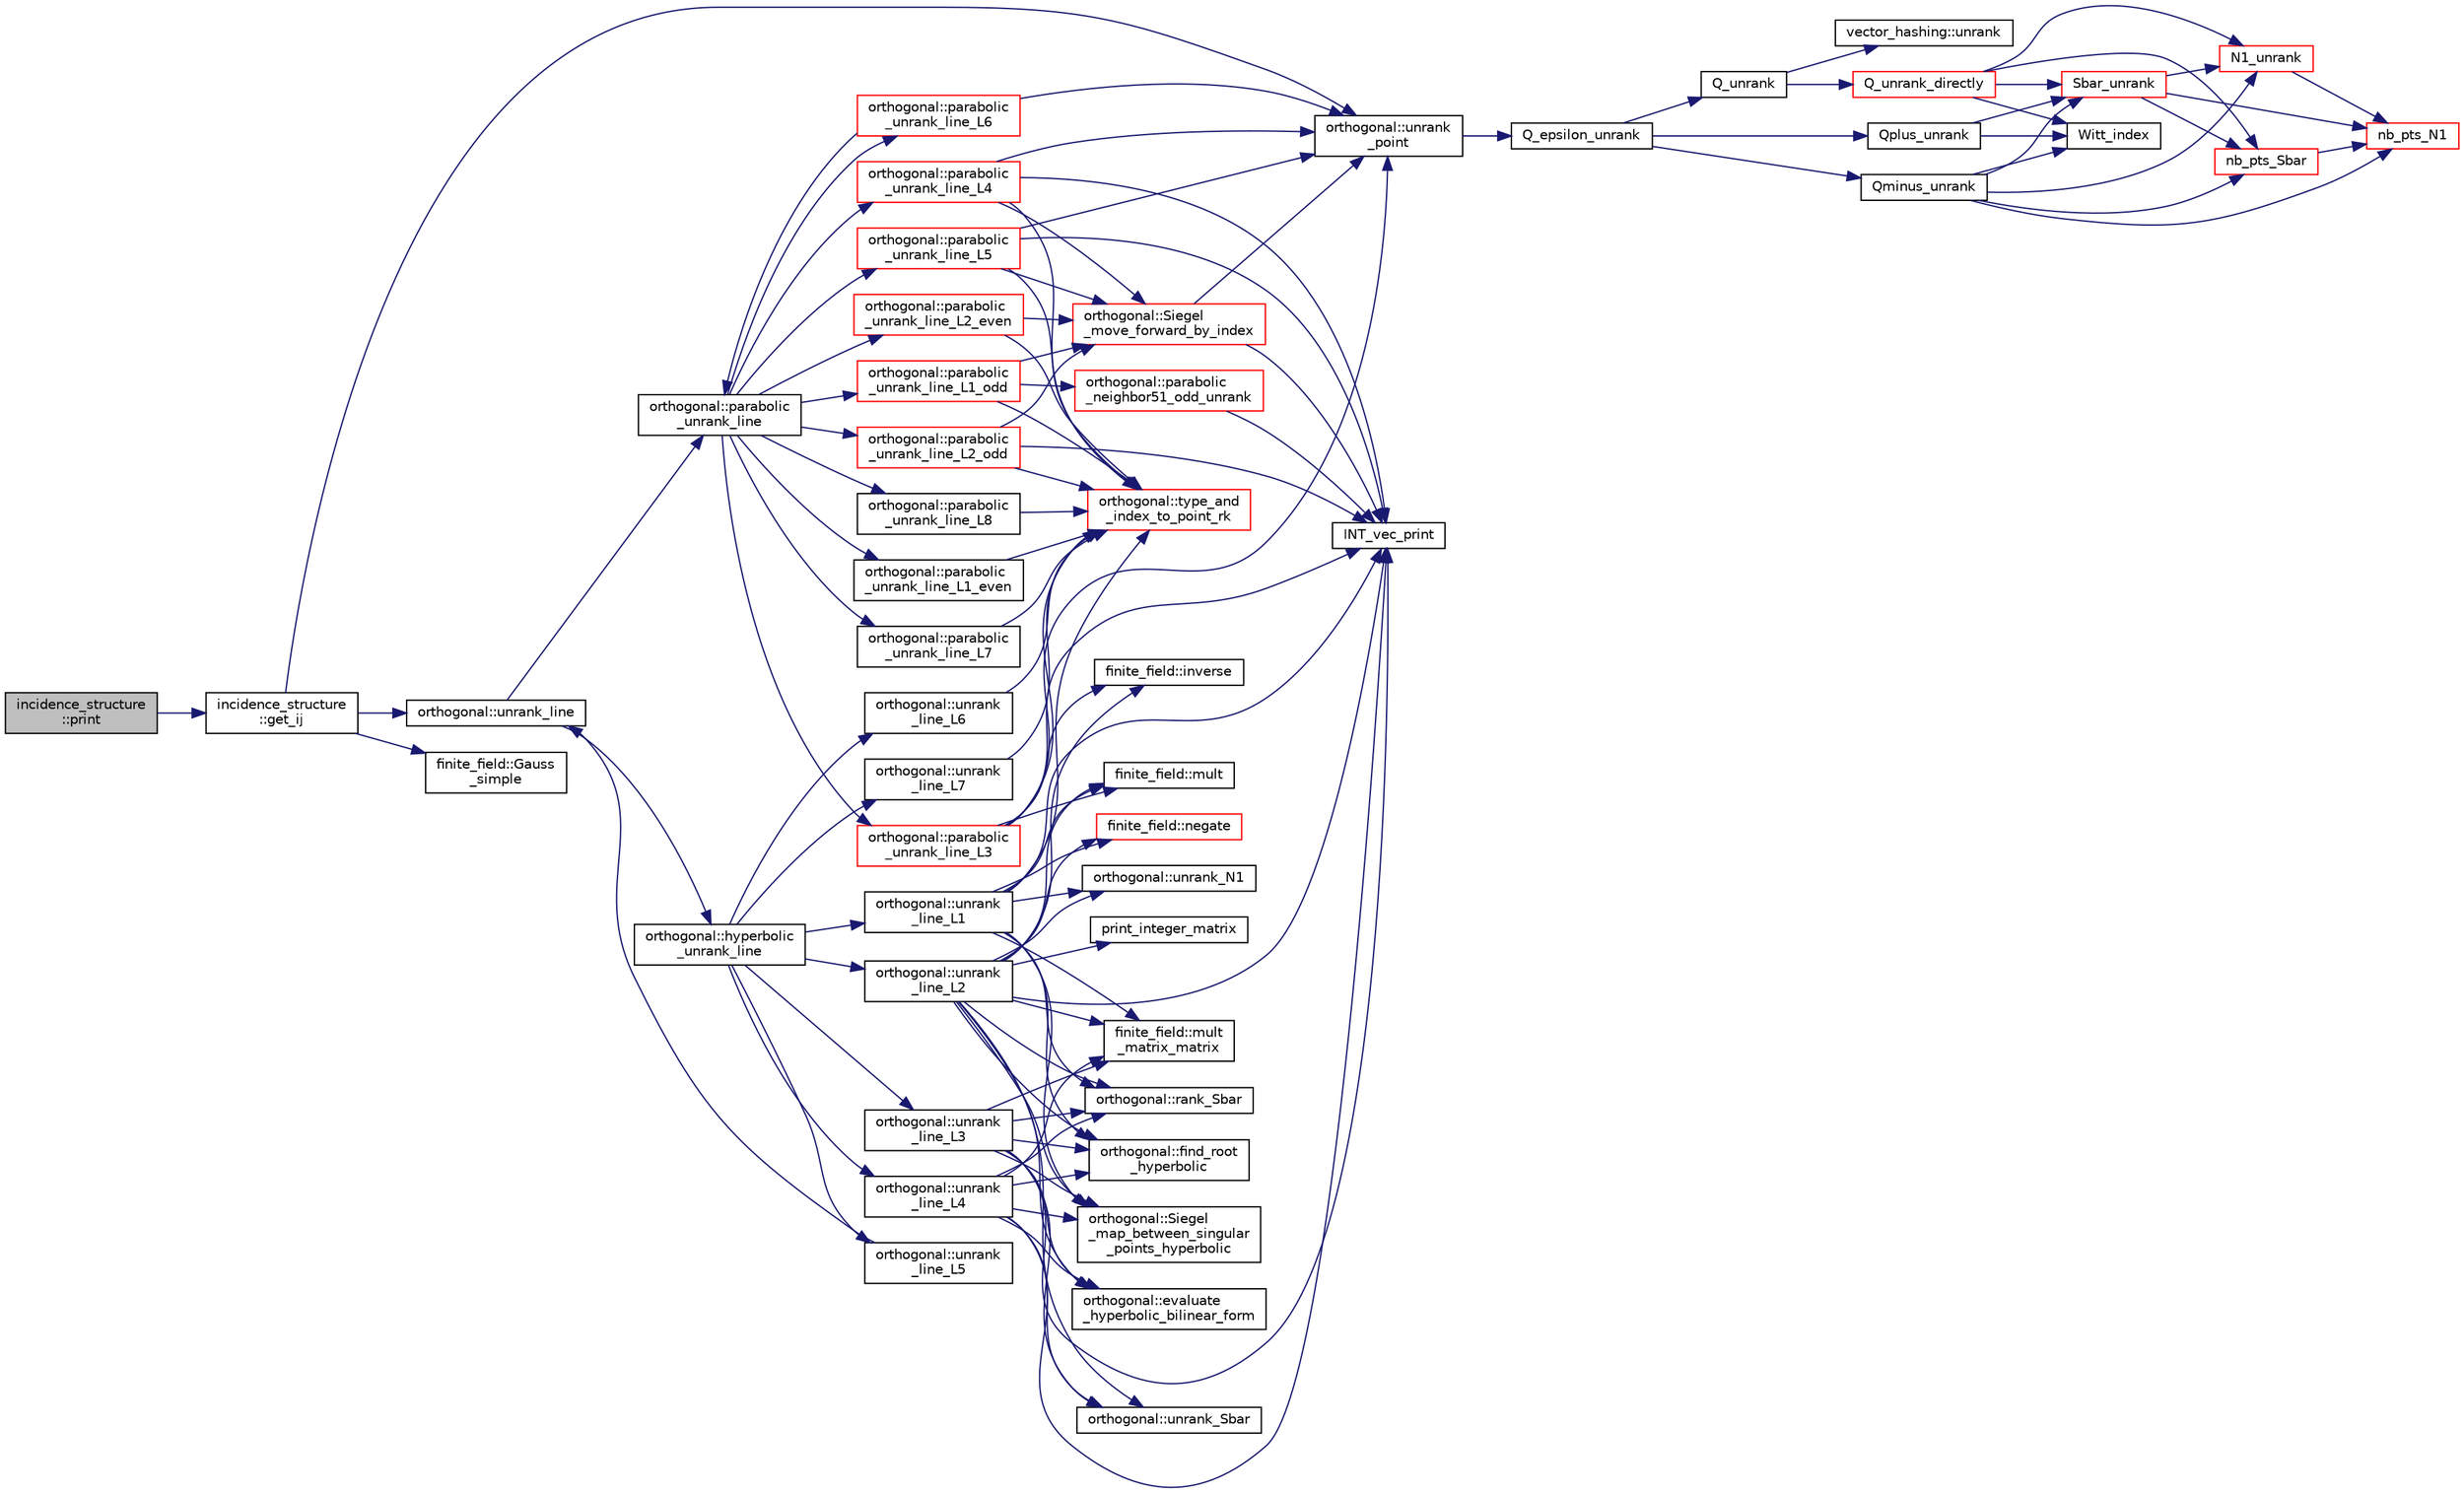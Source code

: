digraph "incidence_structure::print"
{
  edge [fontname="Helvetica",fontsize="10",labelfontname="Helvetica",labelfontsize="10"];
  node [fontname="Helvetica",fontsize="10",shape=record];
  rankdir="LR";
  Node5371 [label="incidence_structure\l::print",height=0.2,width=0.4,color="black", fillcolor="grey75", style="filled", fontcolor="black"];
  Node5371 -> Node5372 [color="midnightblue",fontsize="10",style="solid",fontname="Helvetica"];
  Node5372 [label="incidence_structure\l::get_ij",height=0.2,width=0.4,color="black", fillcolor="white", style="filled",URL="$da/d8a/classincidence__structure.html#a5ee9b327bdd0c2714cadff040a4c4678"];
  Node5372 -> Node5373 [color="midnightblue",fontsize="10",style="solid",fontname="Helvetica"];
  Node5373 [label="orthogonal::unrank\l_point",height=0.2,width=0.4,color="black", fillcolor="white", style="filled",URL="$d7/daa/classorthogonal.html#ab655117100f7c66c19817b84ac5ac0a0"];
  Node5373 -> Node5374 [color="midnightblue",fontsize="10",style="solid",fontname="Helvetica"];
  Node5374 [label="Q_epsilon_unrank",height=0.2,width=0.4,color="black", fillcolor="white", style="filled",URL="$d4/d67/geometry_8h.html#af162c4d30d4a6528299e37551c353e7b"];
  Node5374 -> Node5375 [color="midnightblue",fontsize="10",style="solid",fontname="Helvetica"];
  Node5375 [label="Q_unrank",height=0.2,width=0.4,color="black", fillcolor="white", style="filled",URL="$db/da0/lib_2foundations_2geometry_2orthogonal__points_8_c.html#a6d02923d5b54ef796934e753e6f5b65b"];
  Node5375 -> Node5376 [color="midnightblue",fontsize="10",style="solid",fontname="Helvetica"];
  Node5376 [label="vector_hashing::unrank",height=0.2,width=0.4,color="black", fillcolor="white", style="filled",URL="$d8/daa/classvector__hashing.html#abbebd3a96a6d27a34b9b49af99e2ed3d"];
  Node5375 -> Node5377 [color="midnightblue",fontsize="10",style="solid",fontname="Helvetica"];
  Node5377 [label="Q_unrank_directly",height=0.2,width=0.4,color="red", fillcolor="white", style="filled",URL="$db/da0/lib_2foundations_2geometry_2orthogonal__points_8_c.html#a105e7e72249e78fcf0785c69099d90ce"];
  Node5377 -> Node5378 [color="midnightblue",fontsize="10",style="solid",fontname="Helvetica"];
  Node5378 [label="Witt_index",height=0.2,width=0.4,color="black", fillcolor="white", style="filled",URL="$db/da0/lib_2foundations_2geometry_2orthogonal__points_8_c.html#ab3483ecb9859a6758f82b5327da50534"];
  Node5377 -> Node5379 [color="midnightblue",fontsize="10",style="solid",fontname="Helvetica"];
  Node5379 [label="nb_pts_Sbar",height=0.2,width=0.4,color="red", fillcolor="white", style="filled",URL="$db/da0/lib_2foundations_2geometry_2orthogonal__points_8_c.html#a986dda26505c9934c771578b084f67cc"];
  Node5379 -> Node5382 [color="midnightblue",fontsize="10",style="solid",fontname="Helvetica"];
  Node5382 [label="nb_pts_N1",height=0.2,width=0.4,color="red", fillcolor="white", style="filled",URL="$db/da0/lib_2foundations_2geometry_2orthogonal__points_8_c.html#ae0f2e1c76523db67b4ec9629ccc35bc6"];
  Node5377 -> Node5384 [color="midnightblue",fontsize="10",style="solid",fontname="Helvetica"];
  Node5384 [label="Sbar_unrank",height=0.2,width=0.4,color="red", fillcolor="white", style="filled",URL="$db/da0/lib_2foundations_2geometry_2orthogonal__points_8_c.html#a65d9b9ccfff12dd92f4f4e8360701c98"];
  Node5384 -> Node5379 [color="midnightblue",fontsize="10",style="solid",fontname="Helvetica"];
  Node5384 -> Node5382 [color="midnightblue",fontsize="10",style="solid",fontname="Helvetica"];
  Node5384 -> Node5387 [color="midnightblue",fontsize="10",style="solid",fontname="Helvetica"];
  Node5387 [label="N1_unrank",height=0.2,width=0.4,color="red", fillcolor="white", style="filled",URL="$db/da0/lib_2foundations_2geometry_2orthogonal__points_8_c.html#aa9427e27f7f207c1baff3a34cc5d78cf"];
  Node5387 -> Node5382 [color="midnightblue",fontsize="10",style="solid",fontname="Helvetica"];
  Node5377 -> Node5387 [color="midnightblue",fontsize="10",style="solid",fontname="Helvetica"];
  Node5374 -> Node5393 [color="midnightblue",fontsize="10",style="solid",fontname="Helvetica"];
  Node5393 [label="Qplus_unrank",height=0.2,width=0.4,color="black", fillcolor="white", style="filled",URL="$db/da0/lib_2foundations_2geometry_2orthogonal__points_8_c.html#ad50512edd586919700e033744b4a03c8"];
  Node5393 -> Node5378 [color="midnightblue",fontsize="10",style="solid",fontname="Helvetica"];
  Node5393 -> Node5384 [color="midnightblue",fontsize="10",style="solid",fontname="Helvetica"];
  Node5374 -> Node5394 [color="midnightblue",fontsize="10",style="solid",fontname="Helvetica"];
  Node5394 [label="Qminus_unrank",height=0.2,width=0.4,color="black", fillcolor="white", style="filled",URL="$db/da0/lib_2foundations_2geometry_2orthogonal__points_8_c.html#ac2dd18f435ab479095b836a483c12c7d"];
  Node5394 -> Node5378 [color="midnightblue",fontsize="10",style="solid",fontname="Helvetica"];
  Node5394 -> Node5379 [color="midnightblue",fontsize="10",style="solid",fontname="Helvetica"];
  Node5394 -> Node5384 [color="midnightblue",fontsize="10",style="solid",fontname="Helvetica"];
  Node5394 -> Node5382 [color="midnightblue",fontsize="10",style="solid",fontname="Helvetica"];
  Node5394 -> Node5387 [color="midnightblue",fontsize="10",style="solid",fontname="Helvetica"];
  Node5372 -> Node5395 [color="midnightblue",fontsize="10",style="solid",fontname="Helvetica"];
  Node5395 [label="orthogonal::unrank_line",height=0.2,width=0.4,color="black", fillcolor="white", style="filled",URL="$d7/daa/classorthogonal.html#a27fec576f6e11b80dd4503fa3cf7611e"];
  Node5395 -> Node5396 [color="midnightblue",fontsize="10",style="solid",fontname="Helvetica"];
  Node5396 [label="orthogonal::hyperbolic\l_unrank_line",height=0.2,width=0.4,color="black", fillcolor="white", style="filled",URL="$d7/daa/classorthogonal.html#a94952194cdcc478feb676e97e2e272f2"];
  Node5396 -> Node5397 [color="midnightblue",fontsize="10",style="solid",fontname="Helvetica"];
  Node5397 [label="orthogonal::unrank\l_line_L1",height=0.2,width=0.4,color="black", fillcolor="white", style="filled",URL="$d7/daa/classorthogonal.html#aca204928ad9c6c2d9e9afe2ea5af6d60"];
  Node5397 -> Node5398 [color="midnightblue",fontsize="10",style="solid",fontname="Helvetica"];
  Node5398 [label="orthogonal::type_and\l_index_to_point_rk",height=0.2,width=0.4,color="red", fillcolor="white", style="filled",URL="$d7/daa/classorthogonal.html#a319ef460cdfe3247d336c3fb482901eb"];
  Node5397 -> Node5427 [color="midnightblue",fontsize="10",style="solid",fontname="Helvetica"];
  Node5427 [label="orthogonal::unrank_N1",height=0.2,width=0.4,color="black", fillcolor="white", style="filled",URL="$d7/daa/classorthogonal.html#ac39ac9cea140f569c2b78ad01310b4b6"];
  Node5397 -> Node5409 [color="midnightblue",fontsize="10",style="solid",fontname="Helvetica"];
  Node5409 [label="INT_vec_print",height=0.2,width=0.4,color="black", fillcolor="white", style="filled",URL="$df/dbf/sajeeb_8_c.html#a79a5901af0b47dd0d694109543c027fe"];
  Node5397 -> Node5431 [color="midnightblue",fontsize="10",style="solid",fontname="Helvetica"];
  Node5431 [label="finite_field::mult",height=0.2,width=0.4,color="black", fillcolor="white", style="filled",URL="$df/d5a/classfinite__field.html#a24fb5917aa6d4d656fd855b7f44a13b0"];
  Node5397 -> Node5439 [color="midnightblue",fontsize="10",style="solid",fontname="Helvetica"];
  Node5439 [label="orthogonal::find_root\l_hyperbolic",height=0.2,width=0.4,color="black", fillcolor="white", style="filled",URL="$d7/daa/classorthogonal.html#a4cb66d7aec283cd032a99cb9b2b9992d"];
  Node5397 -> Node5440 [color="midnightblue",fontsize="10",style="solid",fontname="Helvetica"];
  Node5440 [label="orthogonal::Siegel\l_map_between_singular\l_points_hyperbolic",height=0.2,width=0.4,color="black", fillcolor="white", style="filled",URL="$d7/daa/classorthogonal.html#a5ee80bd3a8fb9799d248ade8fd7b20b3"];
  Node5397 -> Node5441 [color="midnightblue",fontsize="10",style="solid",fontname="Helvetica"];
  Node5441 [label="finite_field::mult\l_matrix_matrix",height=0.2,width=0.4,color="black", fillcolor="white", style="filled",URL="$df/d5a/classfinite__field.html#a5e28706b815838d0ec34de1fa74bc3c4"];
  Node5397 -> Node5437 [color="midnightblue",fontsize="10",style="solid",fontname="Helvetica"];
  Node5437 [label="finite_field::negate",height=0.2,width=0.4,color="red", fillcolor="white", style="filled",URL="$df/d5a/classfinite__field.html#aa9d798298f25d4a9262b5bc5f1733e31"];
  Node5397 -> Node5442 [color="midnightblue",fontsize="10",style="solid",fontname="Helvetica"];
  Node5442 [label="orthogonal::rank_Sbar",height=0.2,width=0.4,color="black", fillcolor="white", style="filled",URL="$d7/daa/classorthogonal.html#aea0a2cc174275eea357b9a68f277e970"];
  Node5396 -> Node5443 [color="midnightblue",fontsize="10",style="solid",fontname="Helvetica"];
  Node5443 [label="orthogonal::unrank\l_line_L2",height=0.2,width=0.4,color="black", fillcolor="white", style="filled",URL="$d7/daa/classorthogonal.html#abb7883ab6e8726606f8b82094d1181a5"];
  Node5443 -> Node5429 [color="midnightblue",fontsize="10",style="solid",fontname="Helvetica"];
  Node5429 [label="orthogonal::unrank_Sbar",height=0.2,width=0.4,color="black", fillcolor="white", style="filled",URL="$d7/daa/classorthogonal.html#af5dc4e991f79be6bfdce4325648e037a"];
  Node5443 -> Node5409 [color="midnightblue",fontsize="10",style="solid",fontname="Helvetica"];
  Node5443 -> Node5442 [color="midnightblue",fontsize="10",style="solid",fontname="Helvetica"];
  Node5443 -> Node5437 [color="midnightblue",fontsize="10",style="solid",fontname="Helvetica"];
  Node5443 -> Node5431 [color="midnightblue",fontsize="10",style="solid",fontname="Helvetica"];
  Node5443 -> Node5427 [color="midnightblue",fontsize="10",style="solid",fontname="Helvetica"];
  Node5443 -> Node5439 [color="midnightblue",fontsize="10",style="solid",fontname="Helvetica"];
  Node5443 -> Node5440 [color="midnightblue",fontsize="10",style="solid",fontname="Helvetica"];
  Node5443 -> Node5444 [color="midnightblue",fontsize="10",style="solid",fontname="Helvetica"];
  Node5444 [label="print_integer_matrix",height=0.2,width=0.4,color="black", fillcolor="white", style="filled",URL="$d5/db4/io__and__os_8h.html#ab4d187a9b89a64102b971201b789b653"];
  Node5443 -> Node5441 [color="midnightblue",fontsize="10",style="solid",fontname="Helvetica"];
  Node5443 -> Node5445 [color="midnightblue",fontsize="10",style="solid",fontname="Helvetica"];
  Node5445 [label="orthogonal::evaluate\l_hyperbolic_bilinear_form",height=0.2,width=0.4,color="black", fillcolor="white", style="filled",URL="$d7/daa/classorthogonal.html#a839dc01b1c59a23b054ccf70c00cc9c9"];
  Node5443 -> Node5425 [color="midnightblue",fontsize="10",style="solid",fontname="Helvetica"];
  Node5425 [label="finite_field::inverse",height=0.2,width=0.4,color="black", fillcolor="white", style="filled",URL="$df/d5a/classfinite__field.html#a69f2a12c01e70b7ce2d115c5221c9cdd"];
  Node5396 -> Node5446 [color="midnightblue",fontsize="10",style="solid",fontname="Helvetica"];
  Node5446 [label="orthogonal::unrank\l_line_L3",height=0.2,width=0.4,color="black", fillcolor="white", style="filled",URL="$d7/daa/classorthogonal.html#a3546eded4c93131b31df43de26a08991"];
  Node5446 -> Node5429 [color="midnightblue",fontsize="10",style="solid",fontname="Helvetica"];
  Node5446 -> Node5409 [color="midnightblue",fontsize="10",style="solid",fontname="Helvetica"];
  Node5446 -> Node5439 [color="midnightblue",fontsize="10",style="solid",fontname="Helvetica"];
  Node5446 -> Node5440 [color="midnightblue",fontsize="10",style="solid",fontname="Helvetica"];
  Node5446 -> Node5441 [color="midnightblue",fontsize="10",style="solid",fontname="Helvetica"];
  Node5446 -> Node5445 [color="midnightblue",fontsize="10",style="solid",fontname="Helvetica"];
  Node5446 -> Node5442 [color="midnightblue",fontsize="10",style="solid",fontname="Helvetica"];
  Node5396 -> Node5447 [color="midnightblue",fontsize="10",style="solid",fontname="Helvetica"];
  Node5447 [label="orthogonal::unrank\l_line_L4",height=0.2,width=0.4,color="black", fillcolor="white", style="filled",URL="$d7/daa/classorthogonal.html#ab207c36ebccd5b91981d678a56ffd9eb"];
  Node5447 -> Node5429 [color="midnightblue",fontsize="10",style="solid",fontname="Helvetica"];
  Node5447 -> Node5409 [color="midnightblue",fontsize="10",style="solid",fontname="Helvetica"];
  Node5447 -> Node5439 [color="midnightblue",fontsize="10",style="solid",fontname="Helvetica"];
  Node5447 -> Node5440 [color="midnightblue",fontsize="10",style="solid",fontname="Helvetica"];
  Node5447 -> Node5441 [color="midnightblue",fontsize="10",style="solid",fontname="Helvetica"];
  Node5447 -> Node5445 [color="midnightblue",fontsize="10",style="solid",fontname="Helvetica"];
  Node5447 -> Node5442 [color="midnightblue",fontsize="10",style="solid",fontname="Helvetica"];
  Node5396 -> Node5448 [color="midnightblue",fontsize="10",style="solid",fontname="Helvetica"];
  Node5448 [label="orthogonal::unrank\l_line_L5",height=0.2,width=0.4,color="black", fillcolor="white", style="filled",URL="$d7/daa/classorthogonal.html#a64148a40b356447a00d985789ad74c82"];
  Node5448 -> Node5395 [color="midnightblue",fontsize="10",style="solid",fontname="Helvetica"];
  Node5396 -> Node5449 [color="midnightblue",fontsize="10",style="solid",fontname="Helvetica"];
  Node5449 [label="orthogonal::unrank\l_line_L6",height=0.2,width=0.4,color="black", fillcolor="white", style="filled",URL="$d7/daa/classorthogonal.html#a91145776fc4185d7277ddf019064f7ea"];
  Node5449 -> Node5398 [color="midnightblue",fontsize="10",style="solid",fontname="Helvetica"];
  Node5396 -> Node5450 [color="midnightblue",fontsize="10",style="solid",fontname="Helvetica"];
  Node5450 [label="orthogonal::unrank\l_line_L7",height=0.2,width=0.4,color="black", fillcolor="white", style="filled",URL="$d7/daa/classorthogonal.html#a6dbd5481e532a8f7232acded49f5c05e"];
  Node5450 -> Node5398 [color="midnightblue",fontsize="10",style="solid",fontname="Helvetica"];
  Node5395 -> Node5451 [color="midnightblue",fontsize="10",style="solid",fontname="Helvetica"];
  Node5451 [label="orthogonal::parabolic\l_unrank_line",height=0.2,width=0.4,color="black", fillcolor="white", style="filled",URL="$d7/daa/classorthogonal.html#a449cc51a62e11b8699befe951b0f8a4c"];
  Node5451 -> Node5452 [color="midnightblue",fontsize="10",style="solid",fontname="Helvetica"];
  Node5452 [label="orthogonal::parabolic\l_unrank_line_L1_even",height=0.2,width=0.4,color="black", fillcolor="white", style="filled",URL="$d7/daa/classorthogonal.html#a83a57c7023d5a61881d39f00f7717d8b"];
  Node5452 -> Node5398 [color="midnightblue",fontsize="10",style="solid",fontname="Helvetica"];
  Node5451 -> Node5453 [color="midnightblue",fontsize="10",style="solid",fontname="Helvetica"];
  Node5453 [label="orthogonal::parabolic\l_unrank_line_L1_odd",height=0.2,width=0.4,color="red", fillcolor="white", style="filled",URL="$d7/daa/classorthogonal.html#af59966fe1bb32196deaafbe6849fdeb1"];
  Node5453 -> Node5398 [color="midnightblue",fontsize="10",style="solid",fontname="Helvetica"];
  Node5453 -> Node5454 [color="midnightblue",fontsize="10",style="solid",fontname="Helvetica"];
  Node5454 [label="orthogonal::parabolic\l_neighbor51_odd_unrank",height=0.2,width=0.4,color="red", fillcolor="white", style="filled",URL="$d7/daa/classorthogonal.html#a302082ae3d38f0a1bf150f1ac5e46942"];
  Node5454 -> Node5409 [color="midnightblue",fontsize="10",style="solid",fontname="Helvetica"];
  Node5453 -> Node5455 [color="midnightblue",fontsize="10",style="solid",fontname="Helvetica"];
  Node5455 [label="orthogonal::Siegel\l_move_forward_by_index",height=0.2,width=0.4,color="red", fillcolor="white", style="filled",URL="$d7/daa/classorthogonal.html#a606e885cb85b824bcda44154a3cfbfe8"];
  Node5455 -> Node5373 [color="midnightblue",fontsize="10",style="solid",fontname="Helvetica"];
  Node5455 -> Node5409 [color="midnightblue",fontsize="10",style="solid",fontname="Helvetica"];
  Node5451 -> Node5480 [color="midnightblue",fontsize="10",style="solid",fontname="Helvetica"];
  Node5480 [label="orthogonal::parabolic\l_unrank_line_L2_even",height=0.2,width=0.4,color="red", fillcolor="white", style="filled",URL="$d7/daa/classorthogonal.html#a57a7ad0d16ea67c0636c9f179eeed5d1"];
  Node5480 -> Node5398 [color="midnightblue",fontsize="10",style="solid",fontname="Helvetica"];
  Node5480 -> Node5455 [color="midnightblue",fontsize="10",style="solid",fontname="Helvetica"];
  Node5451 -> Node5482 [color="midnightblue",fontsize="10",style="solid",fontname="Helvetica"];
  Node5482 [label="orthogonal::parabolic\l_unrank_line_L2_odd",height=0.2,width=0.4,color="red", fillcolor="white", style="filled",URL="$d7/daa/classorthogonal.html#a9ab8a29daee27c60803e2bf5026a9a9e"];
  Node5482 -> Node5398 [color="midnightblue",fontsize="10",style="solid",fontname="Helvetica"];
  Node5482 -> Node5455 [color="midnightblue",fontsize="10",style="solid",fontname="Helvetica"];
  Node5482 -> Node5409 [color="midnightblue",fontsize="10",style="solid",fontname="Helvetica"];
  Node5451 -> Node5484 [color="midnightblue",fontsize="10",style="solid",fontname="Helvetica"];
  Node5484 [label="orthogonal::parabolic\l_unrank_line_L3",height=0.2,width=0.4,color="red", fillcolor="white", style="filled",URL="$d7/daa/classorthogonal.html#ae1edfba289a03ed4d383514c2b0dc4b7"];
  Node5484 -> Node5398 [color="midnightblue",fontsize="10",style="solid",fontname="Helvetica"];
  Node5484 -> Node5373 [color="midnightblue",fontsize="10",style="solid",fontname="Helvetica"];
  Node5484 -> Node5409 [color="midnightblue",fontsize="10",style="solid",fontname="Helvetica"];
  Node5484 -> Node5431 [color="midnightblue",fontsize="10",style="solid",fontname="Helvetica"];
  Node5484 -> Node5425 [color="midnightblue",fontsize="10",style="solid",fontname="Helvetica"];
  Node5451 -> Node5489 [color="midnightblue",fontsize="10",style="solid",fontname="Helvetica"];
  Node5489 [label="orthogonal::parabolic\l_unrank_line_L4",height=0.2,width=0.4,color="red", fillcolor="white", style="filled",URL="$d7/daa/classorthogonal.html#a6a30b6c7f59498ad8c7f2bec7c78d2ff"];
  Node5489 -> Node5398 [color="midnightblue",fontsize="10",style="solid",fontname="Helvetica"];
  Node5489 -> Node5455 [color="midnightblue",fontsize="10",style="solid",fontname="Helvetica"];
  Node5489 -> Node5373 [color="midnightblue",fontsize="10",style="solid",fontname="Helvetica"];
  Node5489 -> Node5409 [color="midnightblue",fontsize="10",style="solid",fontname="Helvetica"];
  Node5451 -> Node5491 [color="midnightblue",fontsize="10",style="solid",fontname="Helvetica"];
  Node5491 [label="orthogonal::parabolic\l_unrank_line_L5",height=0.2,width=0.4,color="red", fillcolor="white", style="filled",URL="$d7/daa/classorthogonal.html#a77831b97ebbbc5d8103c5e7e0edfeb9b"];
  Node5491 -> Node5398 [color="midnightblue",fontsize="10",style="solid",fontname="Helvetica"];
  Node5491 -> Node5455 [color="midnightblue",fontsize="10",style="solid",fontname="Helvetica"];
  Node5491 -> Node5373 [color="midnightblue",fontsize="10",style="solid",fontname="Helvetica"];
  Node5491 -> Node5409 [color="midnightblue",fontsize="10",style="solid",fontname="Helvetica"];
  Node5451 -> Node5493 [color="midnightblue",fontsize="10",style="solid",fontname="Helvetica"];
  Node5493 [label="orthogonal::parabolic\l_unrank_line_L6",height=0.2,width=0.4,color="red", fillcolor="white", style="filled",URL="$d7/daa/classorthogonal.html#a3fecd8b43b3e09d6b35e550850b11d56"];
  Node5493 -> Node5451 [color="midnightblue",fontsize="10",style="solid",fontname="Helvetica"];
  Node5493 -> Node5373 [color="midnightblue",fontsize="10",style="solid",fontname="Helvetica"];
  Node5451 -> Node5494 [color="midnightblue",fontsize="10",style="solid",fontname="Helvetica"];
  Node5494 [label="orthogonal::parabolic\l_unrank_line_L7",height=0.2,width=0.4,color="black", fillcolor="white", style="filled",URL="$d7/daa/classorthogonal.html#af37feffb93b694bd8b9f5ff5f8bdd4eb"];
  Node5494 -> Node5398 [color="midnightblue",fontsize="10",style="solid",fontname="Helvetica"];
  Node5451 -> Node5495 [color="midnightblue",fontsize="10",style="solid",fontname="Helvetica"];
  Node5495 [label="orthogonal::parabolic\l_unrank_line_L8",height=0.2,width=0.4,color="black", fillcolor="white", style="filled",URL="$d7/daa/classorthogonal.html#a97e23bbc8eb995d6ee0dba00f2b0d34f"];
  Node5495 -> Node5398 [color="midnightblue",fontsize="10",style="solid",fontname="Helvetica"];
  Node5372 -> Node5496 [color="midnightblue",fontsize="10",style="solid",fontname="Helvetica"];
  Node5496 [label="finite_field::Gauss\l_simple",height=0.2,width=0.4,color="black", fillcolor="white", style="filled",URL="$df/d5a/classfinite__field.html#aba4950590e24a1ce323f292cf47b3307"];
}
